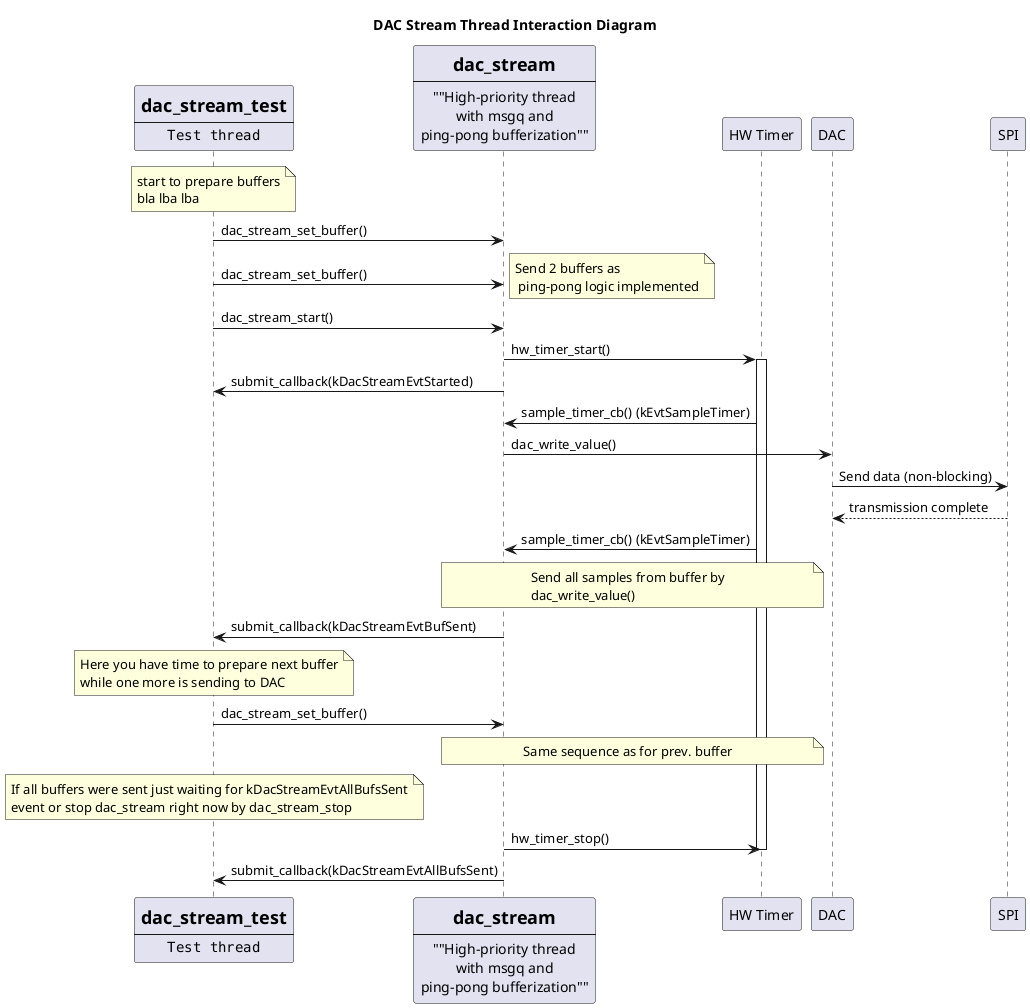 @startuml
title DAC Stream Thread Interaction Diagram

participant TestThread [
=dac_stream_test
----
""Test thread""
]
participant StreamThread [
=dac_stream
----
""High-priority thread
with msgq and
ping-pong bufferization""
]
participant "HW Timer" as Timer
participant "DAC" as DAC
participant "SPI" as SPI

note over TestThread
start to prepare buffers
bla lba lba
end note
TestThread -> StreamThread : dac_stream_set_buffer()
TestThread -> StreamThread : dac_stream_set_buffer()
note right: Send 2 buffers as \n ping-pong logic implemented
TestThread -> StreamThread : dac_stream_start()
StreamThread -> Timer : hw_timer_start()
activate Timer
StreamThread -> TestThread : submit_callback(kDacStreamEvtStarted)
Timer -> StreamThread : sample_timer_cb() (kEvtSampleTimer)
StreamThread -> DAC : dac_write_value()
DAC -> SPI : Send data (non-blocking)
SPI --> DAC : transmission complete
Timer -> StreamThread : sample_timer_cb() (kEvtSampleTimer)
note over StreamThread, Timer
Send all samples from buffer by
dac_write_value()
end note
StreamThread -> TestThread : submit_callback(kDacStreamEvtBufSent)
note over TestThread
Here you have time to prepare next buffer
while one more is sending to DAC
end note
TestThread -> StreamThread : dac_stream_set_buffer()
note over StreamThread, Timer
Same sequence as for prev. buffer
end note
note over TestThread
If all buffers were sent just waiting for kDacStreamEvtAllBufsSent
event or stop dac_stream right now by dac_stream_stop
end note
StreamThread -> Timer : hw_timer_stop()
deactivate Timer 
StreamThread -> TestThread : submit_callback(kDacStreamEvtAllBufsSent)


@enduml